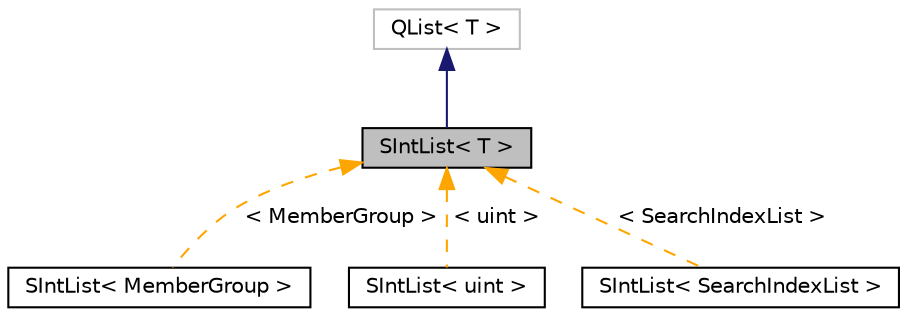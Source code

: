 digraph "SIntList&lt; T &gt;"
{
 // INTERACTIVE_SVG=YES
  edge [fontname="Helvetica",fontsize="10",labelfontname="Helvetica",labelfontsize="10"];
  node [fontname="Helvetica",fontsize="10",shape=record];
  Node0 [label="SIntList\< T \>",height=0.2,width=0.4,color="black", fillcolor="grey75", style="filled", fontcolor="black"];
  Node1 -> Node0 [dir="back",color="midnightblue",fontsize="10",style="solid",fontname="Helvetica"];
  Node1 [label="QList\< T \>",height=0.2,width=0.4,color="grey75", fillcolor="white", style="filled"];
  Node0 -> Node2 [dir="back",color="orange",fontsize="10",style="dashed",label=" \< MemberGroup \>" ,fontname="Helvetica"];
  Node2 [label="SIntList\< MemberGroup \>",height=0.2,width=0.4,color="black", fillcolor="white", style="filled",URL="$d8/d9a/class_s_int_list.html"];
  Node0 -> Node3 [dir="back",color="orange",fontsize="10",style="dashed",label=" \< uint \>" ,fontname="Helvetica"];
  Node3 [label="SIntList\< uint \>",height=0.2,width=0.4,color="black", fillcolor="white", style="filled",URL="$d8/d9a/class_s_int_list.html"];
  Node0 -> Node4 [dir="back",color="orange",fontsize="10",style="dashed",label=" \< SearchIndexList \>" ,fontname="Helvetica"];
  Node4 [label="SIntList\< SearchIndexList \>",height=0.2,width=0.4,color="black", fillcolor="white", style="filled",URL="$d8/d9a/class_s_int_list.html"];
}
